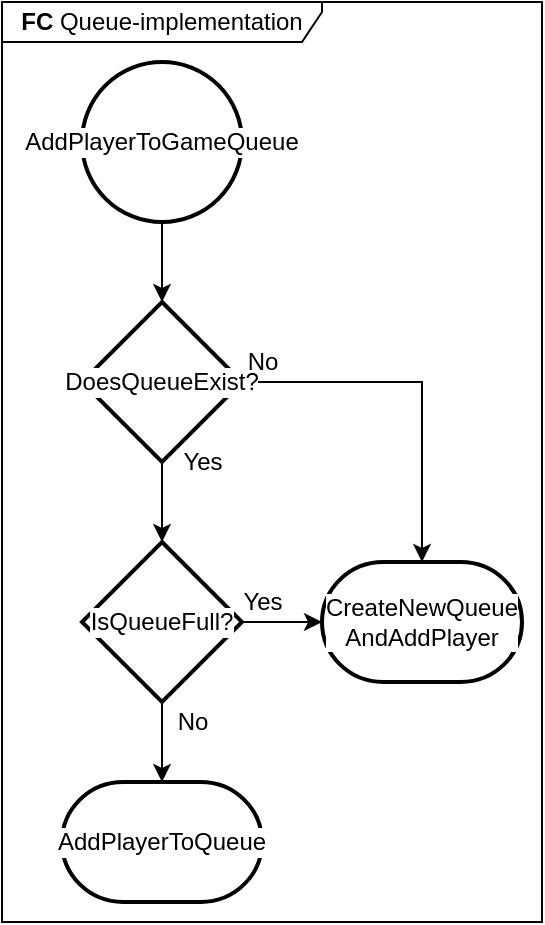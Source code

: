 <mxfile version="14.5.1" type="device"><diagram id="HxZcxX9i6h6p7cYzBazr" name="Page-1"><mxGraphModel dx="852" dy="534" grid="1" gridSize="10" guides="1" tooltips="1" connect="1" arrows="1" fold="1" page="1" pageScale="1" pageWidth="827" pageHeight="1169" math="0" shadow="0"><root><mxCell id="0"/><mxCell id="1" parent="0"/><mxCell id="KtWG9b-iYlkQyuFulc1_-3" style="edgeStyle=orthogonalEdgeStyle;rounded=0;orthogonalLoop=1;jettySize=auto;html=1;" edge="1" parent="1" source="KtWG9b-iYlkQyuFulc1_-1" target="KtWG9b-iYlkQyuFulc1_-2"><mxGeometry relative="1" as="geometry"/></mxCell><mxCell id="KtWG9b-iYlkQyuFulc1_-1" value="AddPlayerToGameQueue" style="strokeWidth=2;html=1;shape=mxgraph.flowchart.start_2;whiteSpace=wrap;labelBackgroundColor=#ffffff;" vertex="1" parent="1"><mxGeometry x="200" y="40" width="80" height="80" as="geometry"/></mxCell><mxCell id="KtWG9b-iYlkQyuFulc1_-6" style="edgeStyle=orthogonalEdgeStyle;rounded=0;orthogonalLoop=1;jettySize=auto;html=1;" edge="1" parent="1" source="KtWG9b-iYlkQyuFulc1_-2" target="KtWG9b-iYlkQyuFulc1_-5"><mxGeometry relative="1" as="geometry"/></mxCell><mxCell id="KtWG9b-iYlkQyuFulc1_-8" style="edgeStyle=orthogonalEdgeStyle;rounded=0;orthogonalLoop=1;jettySize=auto;html=1;" edge="1" parent="1" source="KtWG9b-iYlkQyuFulc1_-2" target="KtWG9b-iYlkQyuFulc1_-4"><mxGeometry relative="1" as="geometry"/></mxCell><mxCell id="KtWG9b-iYlkQyuFulc1_-2" value="DoesQueueExist?" style="strokeWidth=2;html=1;shape=mxgraph.flowchart.decision;whiteSpace=wrap;labelBackgroundColor=#ffffff;" vertex="1" parent="1"><mxGeometry x="200" y="160" width="80" height="80" as="geometry"/></mxCell><mxCell id="KtWG9b-iYlkQyuFulc1_-7" style="edgeStyle=orthogonalEdgeStyle;rounded=0;orthogonalLoop=1;jettySize=auto;html=1;" edge="1" parent="1" source="KtWG9b-iYlkQyuFulc1_-4" target="KtWG9b-iYlkQyuFulc1_-5"><mxGeometry relative="1" as="geometry"/></mxCell><mxCell id="KtWG9b-iYlkQyuFulc1_-14" style="edgeStyle=orthogonalEdgeStyle;rounded=0;orthogonalLoop=1;jettySize=auto;html=1;exitX=0.5;exitY=1;exitDx=0;exitDy=0;exitPerimeter=0;" edge="1" parent="1" source="KtWG9b-iYlkQyuFulc1_-4" target="KtWG9b-iYlkQyuFulc1_-13"><mxGeometry relative="1" as="geometry"/></mxCell><mxCell id="KtWG9b-iYlkQyuFulc1_-4" value="IsQueueFull?" style="strokeWidth=2;html=1;shape=mxgraph.flowchart.decision;whiteSpace=wrap;labelBackgroundColor=#ffffff;" vertex="1" parent="1"><mxGeometry x="200" y="280" width="80" height="80" as="geometry"/></mxCell><mxCell id="KtWG9b-iYlkQyuFulc1_-5" value="CreateNewQueue&lt;br&gt;AndAddPlayer" style="strokeWidth=2;html=1;shape=mxgraph.flowchart.terminator;whiteSpace=wrap;labelBackgroundColor=#ffffff;" vertex="1" parent="1"><mxGeometry x="320" y="290" width="100" height="60" as="geometry"/></mxCell><mxCell id="KtWG9b-iYlkQyuFulc1_-9" value="Yes" style="text;html=1;align=center;verticalAlign=middle;resizable=0;points=[];autosize=1;" vertex="1" parent="1"><mxGeometry x="240" y="230" width="40" height="20" as="geometry"/></mxCell><mxCell id="KtWG9b-iYlkQyuFulc1_-10" value="Yes" style="text;html=1;align=center;verticalAlign=middle;resizable=0;points=[];autosize=1;" vertex="1" parent="1"><mxGeometry x="270" y="300" width="40" height="20" as="geometry"/></mxCell><mxCell id="KtWG9b-iYlkQyuFulc1_-11" value="No" style="text;html=1;align=center;verticalAlign=middle;resizable=0;points=[];autosize=1;" vertex="1" parent="1"><mxGeometry x="275" y="180" width="30" height="20" as="geometry"/></mxCell><mxCell id="KtWG9b-iYlkQyuFulc1_-12" value="No" style="text;html=1;align=center;verticalAlign=middle;resizable=0;points=[];autosize=1;" vertex="1" parent="1"><mxGeometry x="240" y="360" width="30" height="20" as="geometry"/></mxCell><mxCell id="KtWG9b-iYlkQyuFulc1_-13" value="AddPlayerToQueue" style="strokeWidth=2;html=1;shape=mxgraph.flowchart.terminator;whiteSpace=wrap;labelBackgroundColor=#ffffff;" vertex="1" parent="1"><mxGeometry x="190" y="400" width="100" height="60" as="geometry"/></mxCell><mxCell id="KtWG9b-iYlkQyuFulc1_-15" value="&lt;b&gt;FC&lt;/b&gt;&amp;nbsp;Queue-implementation" style="shape=umlFrame;whiteSpace=wrap;html=1;labelBackgroundColor=#ffffff;width=160;height=20;" vertex="1" parent="1"><mxGeometry x="160" y="10" width="270" height="460" as="geometry"/></mxCell></root></mxGraphModel></diagram></mxfile>